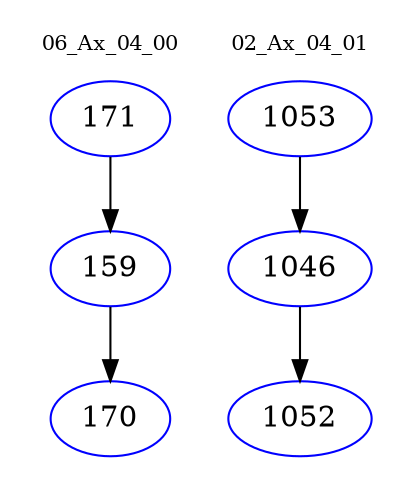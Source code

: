 digraph{
subgraph cluster_0 {
color = white
label = "06_Ax_04_00";
fontsize=10;
T0_171 [label="171", color="blue"]
T0_171 -> T0_159 [color="black"]
T0_159 [label="159", color="blue"]
T0_159 -> T0_170 [color="black"]
T0_170 [label="170", color="blue"]
}
subgraph cluster_1 {
color = white
label = "02_Ax_04_01";
fontsize=10;
T1_1053 [label="1053", color="blue"]
T1_1053 -> T1_1046 [color="black"]
T1_1046 [label="1046", color="blue"]
T1_1046 -> T1_1052 [color="black"]
T1_1052 [label="1052", color="blue"]
}
}
